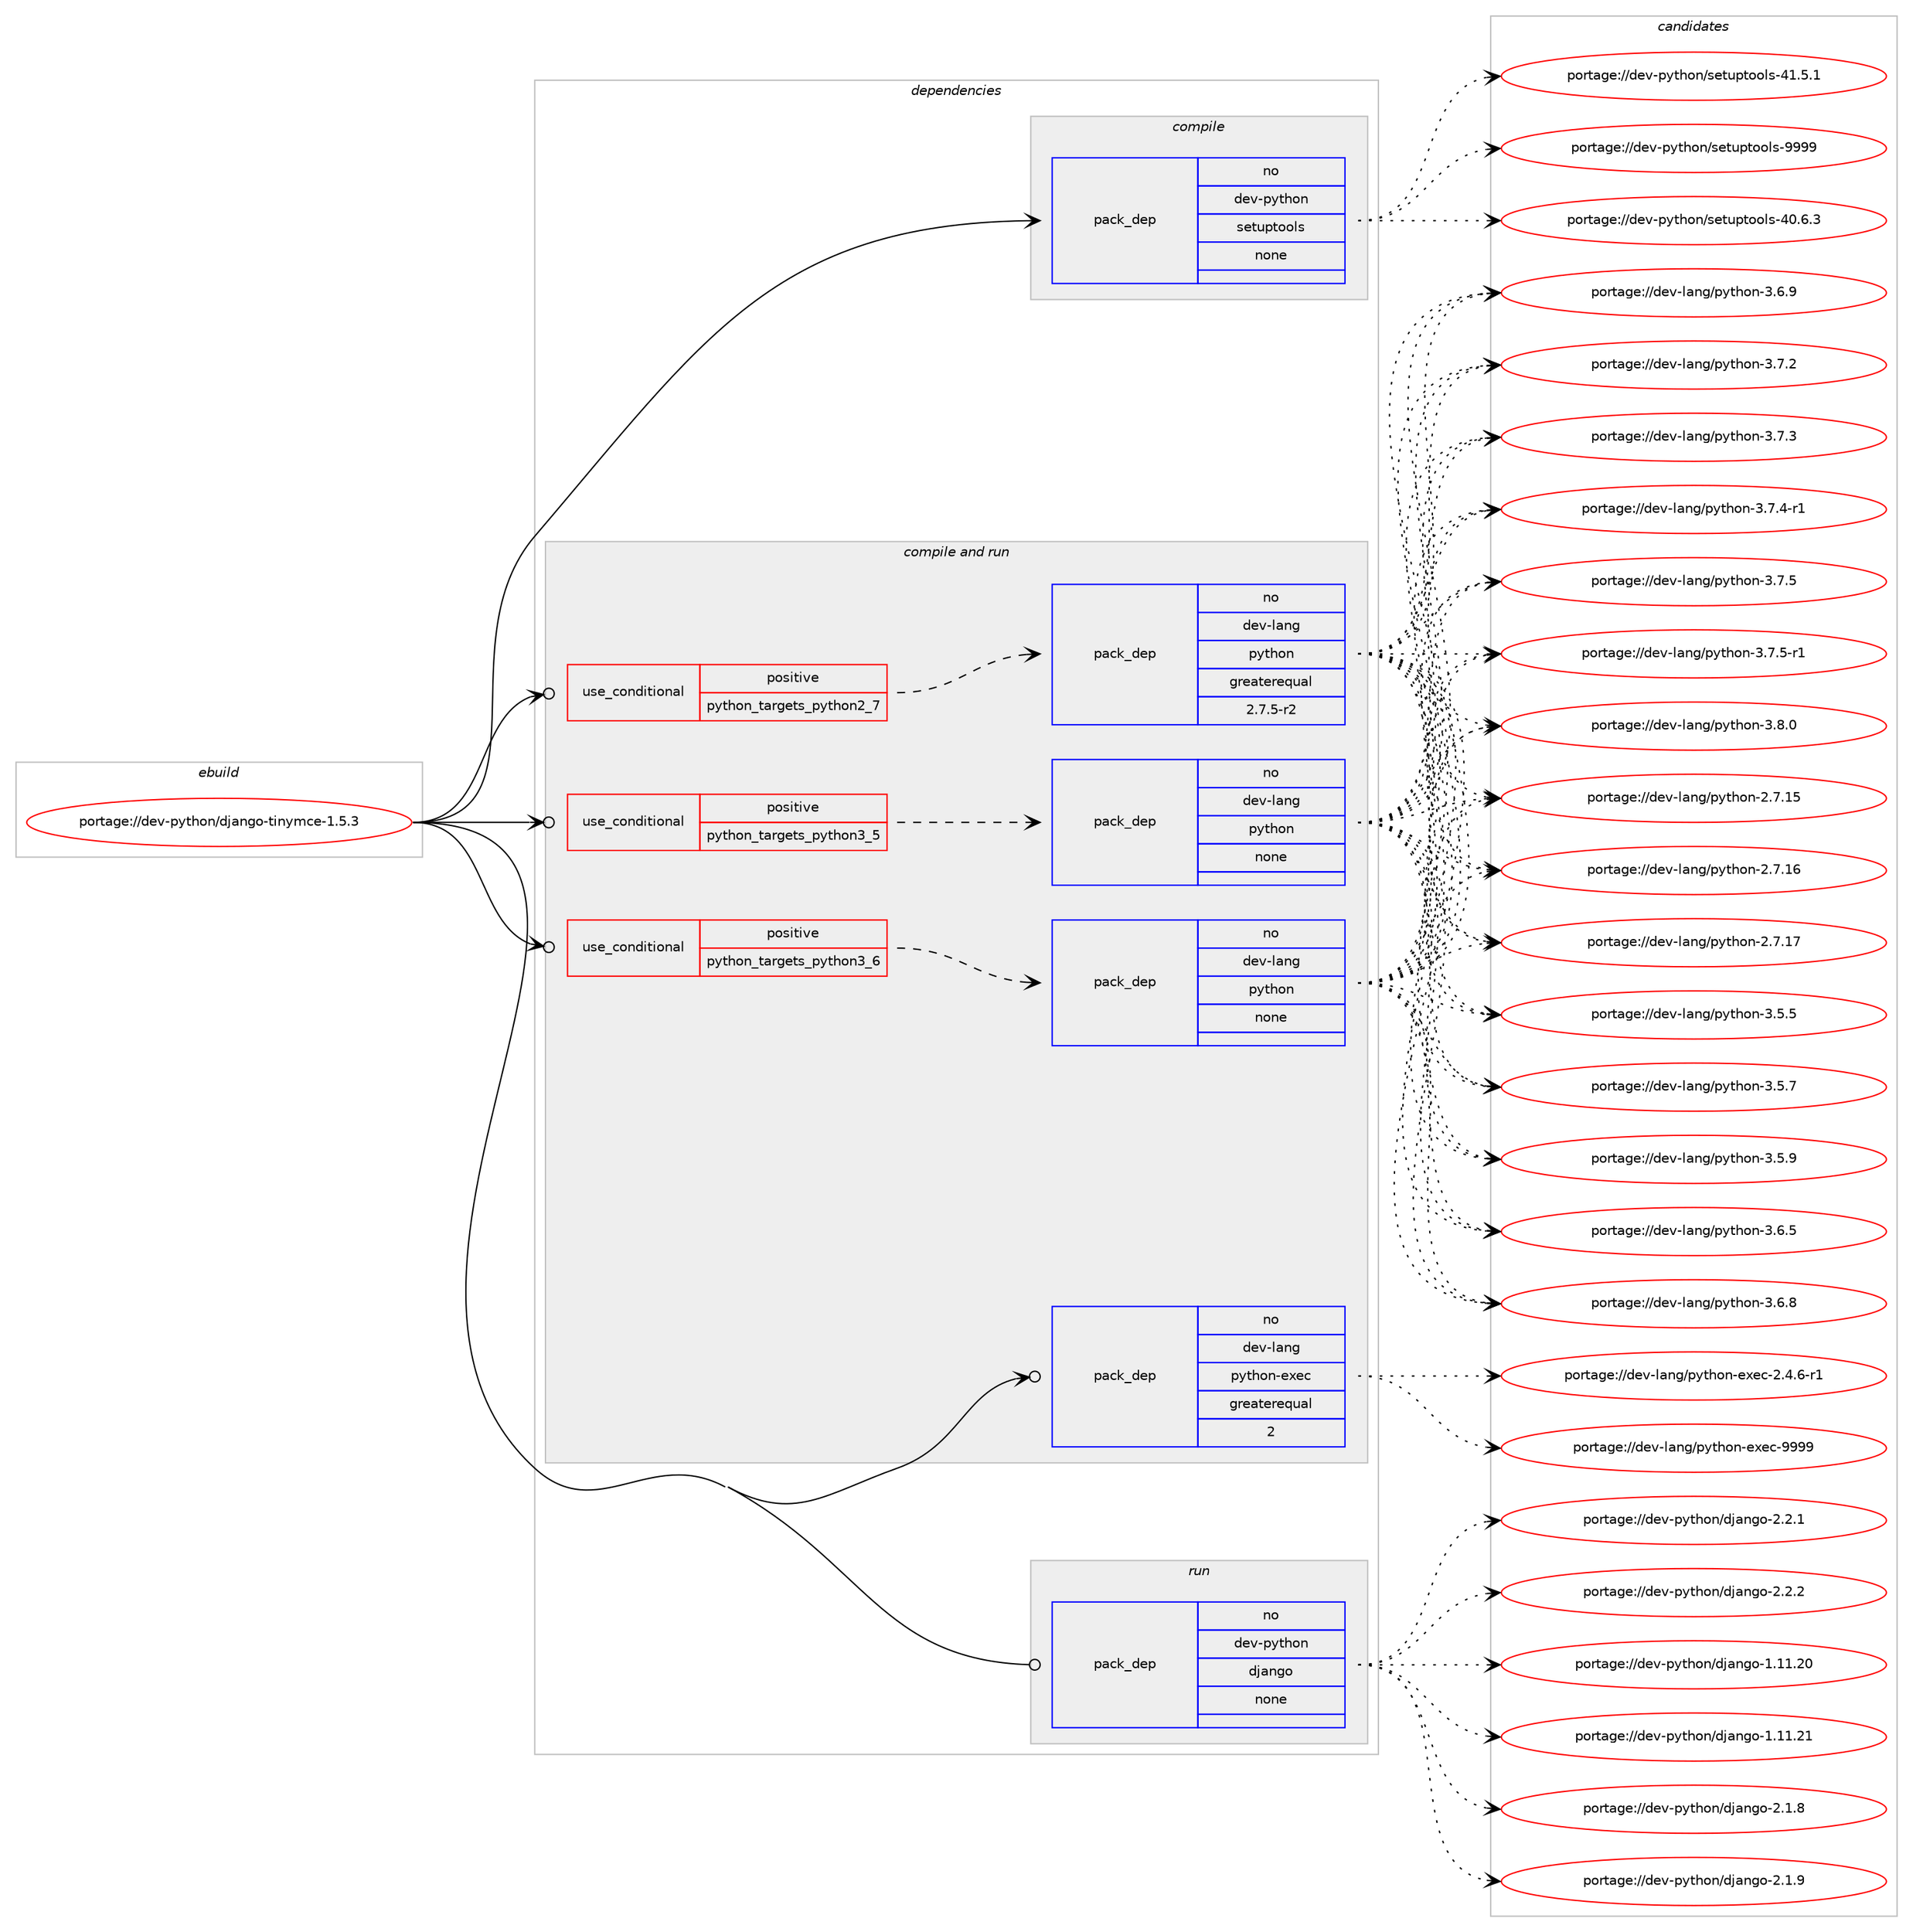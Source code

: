 digraph prolog {

# *************
# Graph options
# *************

newrank=true;
concentrate=true;
compound=true;
graph [rankdir=LR,fontname=Helvetica,fontsize=10,ranksep=1.5];#, ranksep=2.5, nodesep=0.2];
edge  [arrowhead=vee];
node  [fontname=Helvetica,fontsize=10];

# **********
# The ebuild
# **********

subgraph cluster_leftcol {
color=gray;
rank=same;
label=<<i>ebuild</i>>;
id [label="portage://dev-python/django-tinymce-1.5.3", color=red, width=4, href="../dev-python/django-tinymce-1.5.3.svg"];
}

# ****************
# The dependencies
# ****************

subgraph cluster_midcol {
color=gray;
label=<<i>dependencies</i>>;
subgraph cluster_compile {
fillcolor="#eeeeee";
style=filled;
label=<<i>compile</i>>;
subgraph pack105827 {
dependency136995 [label=<<TABLE BORDER="0" CELLBORDER="1" CELLSPACING="0" CELLPADDING="4" WIDTH="220"><TR><TD ROWSPAN="6" CELLPADDING="30">pack_dep</TD></TR><TR><TD WIDTH="110">no</TD></TR><TR><TD>dev-python</TD></TR><TR><TD>setuptools</TD></TR><TR><TD>none</TD></TR><TR><TD></TD></TR></TABLE>>, shape=none, color=blue];
}
id:e -> dependency136995:w [weight=20,style="solid",arrowhead="vee"];
}
subgraph cluster_compileandrun {
fillcolor="#eeeeee";
style=filled;
label=<<i>compile and run</i>>;
subgraph cond27853 {
dependency136996 [label=<<TABLE BORDER="0" CELLBORDER="1" CELLSPACING="0" CELLPADDING="4"><TR><TD ROWSPAN="3" CELLPADDING="10">use_conditional</TD></TR><TR><TD>positive</TD></TR><TR><TD>python_targets_python2_7</TD></TR></TABLE>>, shape=none, color=red];
subgraph pack105828 {
dependency136997 [label=<<TABLE BORDER="0" CELLBORDER="1" CELLSPACING="0" CELLPADDING="4" WIDTH="220"><TR><TD ROWSPAN="6" CELLPADDING="30">pack_dep</TD></TR><TR><TD WIDTH="110">no</TD></TR><TR><TD>dev-lang</TD></TR><TR><TD>python</TD></TR><TR><TD>greaterequal</TD></TR><TR><TD>2.7.5-r2</TD></TR></TABLE>>, shape=none, color=blue];
}
dependency136996:e -> dependency136997:w [weight=20,style="dashed",arrowhead="vee"];
}
id:e -> dependency136996:w [weight=20,style="solid",arrowhead="odotvee"];
subgraph cond27854 {
dependency136998 [label=<<TABLE BORDER="0" CELLBORDER="1" CELLSPACING="0" CELLPADDING="4"><TR><TD ROWSPAN="3" CELLPADDING="10">use_conditional</TD></TR><TR><TD>positive</TD></TR><TR><TD>python_targets_python3_5</TD></TR></TABLE>>, shape=none, color=red];
subgraph pack105829 {
dependency136999 [label=<<TABLE BORDER="0" CELLBORDER="1" CELLSPACING="0" CELLPADDING="4" WIDTH="220"><TR><TD ROWSPAN="6" CELLPADDING="30">pack_dep</TD></TR><TR><TD WIDTH="110">no</TD></TR><TR><TD>dev-lang</TD></TR><TR><TD>python</TD></TR><TR><TD>none</TD></TR><TR><TD></TD></TR></TABLE>>, shape=none, color=blue];
}
dependency136998:e -> dependency136999:w [weight=20,style="dashed",arrowhead="vee"];
}
id:e -> dependency136998:w [weight=20,style="solid",arrowhead="odotvee"];
subgraph cond27855 {
dependency137000 [label=<<TABLE BORDER="0" CELLBORDER="1" CELLSPACING="0" CELLPADDING="4"><TR><TD ROWSPAN="3" CELLPADDING="10">use_conditional</TD></TR><TR><TD>positive</TD></TR><TR><TD>python_targets_python3_6</TD></TR></TABLE>>, shape=none, color=red];
subgraph pack105830 {
dependency137001 [label=<<TABLE BORDER="0" CELLBORDER="1" CELLSPACING="0" CELLPADDING="4" WIDTH="220"><TR><TD ROWSPAN="6" CELLPADDING="30">pack_dep</TD></TR><TR><TD WIDTH="110">no</TD></TR><TR><TD>dev-lang</TD></TR><TR><TD>python</TD></TR><TR><TD>none</TD></TR><TR><TD></TD></TR></TABLE>>, shape=none, color=blue];
}
dependency137000:e -> dependency137001:w [weight=20,style="dashed",arrowhead="vee"];
}
id:e -> dependency137000:w [weight=20,style="solid",arrowhead="odotvee"];
subgraph pack105831 {
dependency137002 [label=<<TABLE BORDER="0" CELLBORDER="1" CELLSPACING="0" CELLPADDING="4" WIDTH="220"><TR><TD ROWSPAN="6" CELLPADDING="30">pack_dep</TD></TR><TR><TD WIDTH="110">no</TD></TR><TR><TD>dev-lang</TD></TR><TR><TD>python-exec</TD></TR><TR><TD>greaterequal</TD></TR><TR><TD>2</TD></TR></TABLE>>, shape=none, color=blue];
}
id:e -> dependency137002:w [weight=20,style="solid",arrowhead="odotvee"];
}
subgraph cluster_run {
fillcolor="#eeeeee";
style=filled;
label=<<i>run</i>>;
subgraph pack105832 {
dependency137003 [label=<<TABLE BORDER="0" CELLBORDER="1" CELLSPACING="0" CELLPADDING="4" WIDTH="220"><TR><TD ROWSPAN="6" CELLPADDING="30">pack_dep</TD></TR><TR><TD WIDTH="110">no</TD></TR><TR><TD>dev-python</TD></TR><TR><TD>django</TD></TR><TR><TD>none</TD></TR><TR><TD></TD></TR></TABLE>>, shape=none, color=blue];
}
id:e -> dependency137003:w [weight=20,style="solid",arrowhead="odot"];
}
}

# **************
# The candidates
# **************

subgraph cluster_choices {
rank=same;
color=gray;
label=<<i>candidates</i>>;

subgraph choice105827 {
color=black;
nodesep=1;
choiceportage100101118451121211161041111104711510111611711211611111110811545524846544651 [label="portage://dev-python/setuptools-40.6.3", color=red, width=4,href="../dev-python/setuptools-40.6.3.svg"];
choiceportage100101118451121211161041111104711510111611711211611111110811545524946534649 [label="portage://dev-python/setuptools-41.5.1", color=red, width=4,href="../dev-python/setuptools-41.5.1.svg"];
choiceportage10010111845112121116104111110471151011161171121161111111081154557575757 [label="portage://dev-python/setuptools-9999", color=red, width=4,href="../dev-python/setuptools-9999.svg"];
dependency136995:e -> choiceportage100101118451121211161041111104711510111611711211611111110811545524846544651:w [style=dotted,weight="100"];
dependency136995:e -> choiceportage100101118451121211161041111104711510111611711211611111110811545524946534649:w [style=dotted,weight="100"];
dependency136995:e -> choiceportage10010111845112121116104111110471151011161171121161111111081154557575757:w [style=dotted,weight="100"];
}
subgraph choice105828 {
color=black;
nodesep=1;
choiceportage10010111845108971101034711212111610411111045504655464953 [label="portage://dev-lang/python-2.7.15", color=red, width=4,href="../dev-lang/python-2.7.15.svg"];
choiceportage10010111845108971101034711212111610411111045504655464954 [label="portage://dev-lang/python-2.7.16", color=red, width=4,href="../dev-lang/python-2.7.16.svg"];
choiceportage10010111845108971101034711212111610411111045504655464955 [label="portage://dev-lang/python-2.7.17", color=red, width=4,href="../dev-lang/python-2.7.17.svg"];
choiceportage100101118451089711010347112121116104111110455146534653 [label="portage://dev-lang/python-3.5.5", color=red, width=4,href="../dev-lang/python-3.5.5.svg"];
choiceportage100101118451089711010347112121116104111110455146534655 [label="portage://dev-lang/python-3.5.7", color=red, width=4,href="../dev-lang/python-3.5.7.svg"];
choiceportage100101118451089711010347112121116104111110455146534657 [label="portage://dev-lang/python-3.5.9", color=red, width=4,href="../dev-lang/python-3.5.9.svg"];
choiceportage100101118451089711010347112121116104111110455146544653 [label="portage://dev-lang/python-3.6.5", color=red, width=4,href="../dev-lang/python-3.6.5.svg"];
choiceportage100101118451089711010347112121116104111110455146544656 [label="portage://dev-lang/python-3.6.8", color=red, width=4,href="../dev-lang/python-3.6.8.svg"];
choiceportage100101118451089711010347112121116104111110455146544657 [label="portage://dev-lang/python-3.6.9", color=red, width=4,href="../dev-lang/python-3.6.9.svg"];
choiceportage100101118451089711010347112121116104111110455146554650 [label="portage://dev-lang/python-3.7.2", color=red, width=4,href="../dev-lang/python-3.7.2.svg"];
choiceportage100101118451089711010347112121116104111110455146554651 [label="portage://dev-lang/python-3.7.3", color=red, width=4,href="../dev-lang/python-3.7.3.svg"];
choiceportage1001011184510897110103471121211161041111104551465546524511449 [label="portage://dev-lang/python-3.7.4-r1", color=red, width=4,href="../dev-lang/python-3.7.4-r1.svg"];
choiceportage100101118451089711010347112121116104111110455146554653 [label="portage://dev-lang/python-3.7.5", color=red, width=4,href="../dev-lang/python-3.7.5.svg"];
choiceportage1001011184510897110103471121211161041111104551465546534511449 [label="portage://dev-lang/python-3.7.5-r1", color=red, width=4,href="../dev-lang/python-3.7.5-r1.svg"];
choiceportage100101118451089711010347112121116104111110455146564648 [label="portage://dev-lang/python-3.8.0", color=red, width=4,href="../dev-lang/python-3.8.0.svg"];
dependency136997:e -> choiceportage10010111845108971101034711212111610411111045504655464953:w [style=dotted,weight="100"];
dependency136997:e -> choiceportage10010111845108971101034711212111610411111045504655464954:w [style=dotted,weight="100"];
dependency136997:e -> choiceportage10010111845108971101034711212111610411111045504655464955:w [style=dotted,weight="100"];
dependency136997:e -> choiceportage100101118451089711010347112121116104111110455146534653:w [style=dotted,weight="100"];
dependency136997:e -> choiceportage100101118451089711010347112121116104111110455146534655:w [style=dotted,weight="100"];
dependency136997:e -> choiceportage100101118451089711010347112121116104111110455146534657:w [style=dotted,weight="100"];
dependency136997:e -> choiceportage100101118451089711010347112121116104111110455146544653:w [style=dotted,weight="100"];
dependency136997:e -> choiceportage100101118451089711010347112121116104111110455146544656:w [style=dotted,weight="100"];
dependency136997:e -> choiceportage100101118451089711010347112121116104111110455146544657:w [style=dotted,weight="100"];
dependency136997:e -> choiceportage100101118451089711010347112121116104111110455146554650:w [style=dotted,weight="100"];
dependency136997:e -> choiceportage100101118451089711010347112121116104111110455146554651:w [style=dotted,weight="100"];
dependency136997:e -> choiceportage1001011184510897110103471121211161041111104551465546524511449:w [style=dotted,weight="100"];
dependency136997:e -> choiceportage100101118451089711010347112121116104111110455146554653:w [style=dotted,weight="100"];
dependency136997:e -> choiceportage1001011184510897110103471121211161041111104551465546534511449:w [style=dotted,weight="100"];
dependency136997:e -> choiceportage100101118451089711010347112121116104111110455146564648:w [style=dotted,weight="100"];
}
subgraph choice105829 {
color=black;
nodesep=1;
choiceportage10010111845108971101034711212111610411111045504655464953 [label="portage://dev-lang/python-2.7.15", color=red, width=4,href="../dev-lang/python-2.7.15.svg"];
choiceportage10010111845108971101034711212111610411111045504655464954 [label="portage://dev-lang/python-2.7.16", color=red, width=4,href="../dev-lang/python-2.7.16.svg"];
choiceportage10010111845108971101034711212111610411111045504655464955 [label="portage://dev-lang/python-2.7.17", color=red, width=4,href="../dev-lang/python-2.7.17.svg"];
choiceportage100101118451089711010347112121116104111110455146534653 [label="portage://dev-lang/python-3.5.5", color=red, width=4,href="../dev-lang/python-3.5.5.svg"];
choiceportage100101118451089711010347112121116104111110455146534655 [label="portage://dev-lang/python-3.5.7", color=red, width=4,href="../dev-lang/python-3.5.7.svg"];
choiceportage100101118451089711010347112121116104111110455146534657 [label="portage://dev-lang/python-3.5.9", color=red, width=4,href="../dev-lang/python-3.5.9.svg"];
choiceportage100101118451089711010347112121116104111110455146544653 [label="portage://dev-lang/python-3.6.5", color=red, width=4,href="../dev-lang/python-3.6.5.svg"];
choiceportage100101118451089711010347112121116104111110455146544656 [label="portage://dev-lang/python-3.6.8", color=red, width=4,href="../dev-lang/python-3.6.8.svg"];
choiceportage100101118451089711010347112121116104111110455146544657 [label="portage://dev-lang/python-3.6.9", color=red, width=4,href="../dev-lang/python-3.6.9.svg"];
choiceportage100101118451089711010347112121116104111110455146554650 [label="portage://dev-lang/python-3.7.2", color=red, width=4,href="../dev-lang/python-3.7.2.svg"];
choiceportage100101118451089711010347112121116104111110455146554651 [label="portage://dev-lang/python-3.7.3", color=red, width=4,href="../dev-lang/python-3.7.3.svg"];
choiceportage1001011184510897110103471121211161041111104551465546524511449 [label="portage://dev-lang/python-3.7.4-r1", color=red, width=4,href="../dev-lang/python-3.7.4-r1.svg"];
choiceportage100101118451089711010347112121116104111110455146554653 [label="portage://dev-lang/python-3.7.5", color=red, width=4,href="../dev-lang/python-3.7.5.svg"];
choiceportage1001011184510897110103471121211161041111104551465546534511449 [label="portage://dev-lang/python-3.7.5-r1", color=red, width=4,href="../dev-lang/python-3.7.5-r1.svg"];
choiceportage100101118451089711010347112121116104111110455146564648 [label="portage://dev-lang/python-3.8.0", color=red, width=4,href="../dev-lang/python-3.8.0.svg"];
dependency136999:e -> choiceportage10010111845108971101034711212111610411111045504655464953:w [style=dotted,weight="100"];
dependency136999:e -> choiceportage10010111845108971101034711212111610411111045504655464954:w [style=dotted,weight="100"];
dependency136999:e -> choiceportage10010111845108971101034711212111610411111045504655464955:w [style=dotted,weight="100"];
dependency136999:e -> choiceportage100101118451089711010347112121116104111110455146534653:w [style=dotted,weight="100"];
dependency136999:e -> choiceportage100101118451089711010347112121116104111110455146534655:w [style=dotted,weight="100"];
dependency136999:e -> choiceportage100101118451089711010347112121116104111110455146534657:w [style=dotted,weight="100"];
dependency136999:e -> choiceportage100101118451089711010347112121116104111110455146544653:w [style=dotted,weight="100"];
dependency136999:e -> choiceportage100101118451089711010347112121116104111110455146544656:w [style=dotted,weight="100"];
dependency136999:e -> choiceportage100101118451089711010347112121116104111110455146544657:w [style=dotted,weight="100"];
dependency136999:e -> choiceportage100101118451089711010347112121116104111110455146554650:w [style=dotted,weight="100"];
dependency136999:e -> choiceportage100101118451089711010347112121116104111110455146554651:w [style=dotted,weight="100"];
dependency136999:e -> choiceportage1001011184510897110103471121211161041111104551465546524511449:w [style=dotted,weight="100"];
dependency136999:e -> choiceportage100101118451089711010347112121116104111110455146554653:w [style=dotted,weight="100"];
dependency136999:e -> choiceportage1001011184510897110103471121211161041111104551465546534511449:w [style=dotted,weight="100"];
dependency136999:e -> choiceportage100101118451089711010347112121116104111110455146564648:w [style=dotted,weight="100"];
}
subgraph choice105830 {
color=black;
nodesep=1;
choiceportage10010111845108971101034711212111610411111045504655464953 [label="portage://dev-lang/python-2.7.15", color=red, width=4,href="../dev-lang/python-2.7.15.svg"];
choiceportage10010111845108971101034711212111610411111045504655464954 [label="portage://dev-lang/python-2.7.16", color=red, width=4,href="../dev-lang/python-2.7.16.svg"];
choiceportage10010111845108971101034711212111610411111045504655464955 [label="portage://dev-lang/python-2.7.17", color=red, width=4,href="../dev-lang/python-2.7.17.svg"];
choiceportage100101118451089711010347112121116104111110455146534653 [label="portage://dev-lang/python-3.5.5", color=red, width=4,href="../dev-lang/python-3.5.5.svg"];
choiceportage100101118451089711010347112121116104111110455146534655 [label="portage://dev-lang/python-3.5.7", color=red, width=4,href="../dev-lang/python-3.5.7.svg"];
choiceportage100101118451089711010347112121116104111110455146534657 [label="portage://dev-lang/python-3.5.9", color=red, width=4,href="../dev-lang/python-3.5.9.svg"];
choiceportage100101118451089711010347112121116104111110455146544653 [label="portage://dev-lang/python-3.6.5", color=red, width=4,href="../dev-lang/python-3.6.5.svg"];
choiceportage100101118451089711010347112121116104111110455146544656 [label="portage://dev-lang/python-3.6.8", color=red, width=4,href="../dev-lang/python-3.6.8.svg"];
choiceportage100101118451089711010347112121116104111110455146544657 [label="portage://dev-lang/python-3.6.9", color=red, width=4,href="../dev-lang/python-3.6.9.svg"];
choiceportage100101118451089711010347112121116104111110455146554650 [label="portage://dev-lang/python-3.7.2", color=red, width=4,href="../dev-lang/python-3.7.2.svg"];
choiceportage100101118451089711010347112121116104111110455146554651 [label="portage://dev-lang/python-3.7.3", color=red, width=4,href="../dev-lang/python-3.7.3.svg"];
choiceportage1001011184510897110103471121211161041111104551465546524511449 [label="portage://dev-lang/python-3.7.4-r1", color=red, width=4,href="../dev-lang/python-3.7.4-r1.svg"];
choiceportage100101118451089711010347112121116104111110455146554653 [label="portage://dev-lang/python-3.7.5", color=red, width=4,href="../dev-lang/python-3.7.5.svg"];
choiceportage1001011184510897110103471121211161041111104551465546534511449 [label="portage://dev-lang/python-3.7.5-r1", color=red, width=4,href="../dev-lang/python-3.7.5-r1.svg"];
choiceportage100101118451089711010347112121116104111110455146564648 [label="portage://dev-lang/python-3.8.0", color=red, width=4,href="../dev-lang/python-3.8.0.svg"];
dependency137001:e -> choiceportage10010111845108971101034711212111610411111045504655464953:w [style=dotted,weight="100"];
dependency137001:e -> choiceportage10010111845108971101034711212111610411111045504655464954:w [style=dotted,weight="100"];
dependency137001:e -> choiceportage10010111845108971101034711212111610411111045504655464955:w [style=dotted,weight="100"];
dependency137001:e -> choiceportage100101118451089711010347112121116104111110455146534653:w [style=dotted,weight="100"];
dependency137001:e -> choiceportage100101118451089711010347112121116104111110455146534655:w [style=dotted,weight="100"];
dependency137001:e -> choiceportage100101118451089711010347112121116104111110455146534657:w [style=dotted,weight="100"];
dependency137001:e -> choiceportage100101118451089711010347112121116104111110455146544653:w [style=dotted,weight="100"];
dependency137001:e -> choiceportage100101118451089711010347112121116104111110455146544656:w [style=dotted,weight="100"];
dependency137001:e -> choiceportage100101118451089711010347112121116104111110455146544657:w [style=dotted,weight="100"];
dependency137001:e -> choiceportage100101118451089711010347112121116104111110455146554650:w [style=dotted,weight="100"];
dependency137001:e -> choiceportage100101118451089711010347112121116104111110455146554651:w [style=dotted,weight="100"];
dependency137001:e -> choiceportage1001011184510897110103471121211161041111104551465546524511449:w [style=dotted,weight="100"];
dependency137001:e -> choiceportage100101118451089711010347112121116104111110455146554653:w [style=dotted,weight="100"];
dependency137001:e -> choiceportage1001011184510897110103471121211161041111104551465546534511449:w [style=dotted,weight="100"];
dependency137001:e -> choiceportage100101118451089711010347112121116104111110455146564648:w [style=dotted,weight="100"];
}
subgraph choice105831 {
color=black;
nodesep=1;
choiceportage10010111845108971101034711212111610411111045101120101994550465246544511449 [label="portage://dev-lang/python-exec-2.4.6-r1", color=red, width=4,href="../dev-lang/python-exec-2.4.6-r1.svg"];
choiceportage10010111845108971101034711212111610411111045101120101994557575757 [label="portage://dev-lang/python-exec-9999", color=red, width=4,href="../dev-lang/python-exec-9999.svg"];
dependency137002:e -> choiceportage10010111845108971101034711212111610411111045101120101994550465246544511449:w [style=dotted,weight="100"];
dependency137002:e -> choiceportage10010111845108971101034711212111610411111045101120101994557575757:w [style=dotted,weight="100"];
}
subgraph choice105832 {
color=black;
nodesep=1;
choiceportage1001011184511212111610411111047100106971101031114549464949465048 [label="portage://dev-python/django-1.11.20", color=red, width=4,href="../dev-python/django-1.11.20.svg"];
choiceportage1001011184511212111610411111047100106971101031114549464949465049 [label="portage://dev-python/django-1.11.21", color=red, width=4,href="../dev-python/django-1.11.21.svg"];
choiceportage100101118451121211161041111104710010697110103111455046494656 [label="portage://dev-python/django-2.1.8", color=red, width=4,href="../dev-python/django-2.1.8.svg"];
choiceportage100101118451121211161041111104710010697110103111455046494657 [label="portage://dev-python/django-2.1.9", color=red, width=4,href="../dev-python/django-2.1.9.svg"];
choiceportage100101118451121211161041111104710010697110103111455046504649 [label="portage://dev-python/django-2.2.1", color=red, width=4,href="../dev-python/django-2.2.1.svg"];
choiceportage100101118451121211161041111104710010697110103111455046504650 [label="portage://dev-python/django-2.2.2", color=red, width=4,href="../dev-python/django-2.2.2.svg"];
dependency137003:e -> choiceportage1001011184511212111610411111047100106971101031114549464949465048:w [style=dotted,weight="100"];
dependency137003:e -> choiceportage1001011184511212111610411111047100106971101031114549464949465049:w [style=dotted,weight="100"];
dependency137003:e -> choiceportage100101118451121211161041111104710010697110103111455046494656:w [style=dotted,weight="100"];
dependency137003:e -> choiceportage100101118451121211161041111104710010697110103111455046494657:w [style=dotted,weight="100"];
dependency137003:e -> choiceportage100101118451121211161041111104710010697110103111455046504649:w [style=dotted,weight="100"];
dependency137003:e -> choiceportage100101118451121211161041111104710010697110103111455046504650:w [style=dotted,weight="100"];
}
}

}
